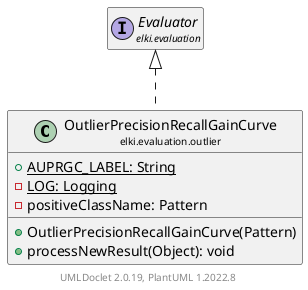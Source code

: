 @startuml
    remove .*\.(Instance|Par|Parameterizer|Factory)$
    set namespaceSeparator none
    hide empty fields
    hide empty methods

    class "<size:14>OutlierPrecisionRecallGainCurve\n<size:10>elki.evaluation.outlier" as elki.evaluation.outlier.OutlierPrecisionRecallGainCurve [[OutlierPrecisionRecallGainCurve.html]] {
        {static} +AUPRGC_LABEL: String
        {static} -LOG: Logging
        -positiveClassName: Pattern
        +OutlierPrecisionRecallGainCurve(Pattern)
        +processNewResult(Object): void
    }

    interface "<size:14>Evaluator\n<size:10>elki.evaluation" as elki.evaluation.Evaluator [[../Evaluator.html]]
    class "<size:14>OutlierPrecisionRecallGainCurve.Par\n<size:10>elki.evaluation.outlier" as elki.evaluation.outlier.OutlierPrecisionRecallGainCurve.Par [[OutlierPrecisionRecallGainCurve.Par.html]]

    elki.evaluation.Evaluator <|.. elki.evaluation.outlier.OutlierPrecisionRecallGainCurve
    elki.evaluation.outlier.OutlierPrecisionRecallGainCurve +-- elki.evaluation.outlier.OutlierPrecisionRecallGainCurve.Par

    center footer UMLDoclet 2.0.19, PlantUML 1.2022.8
@enduml
